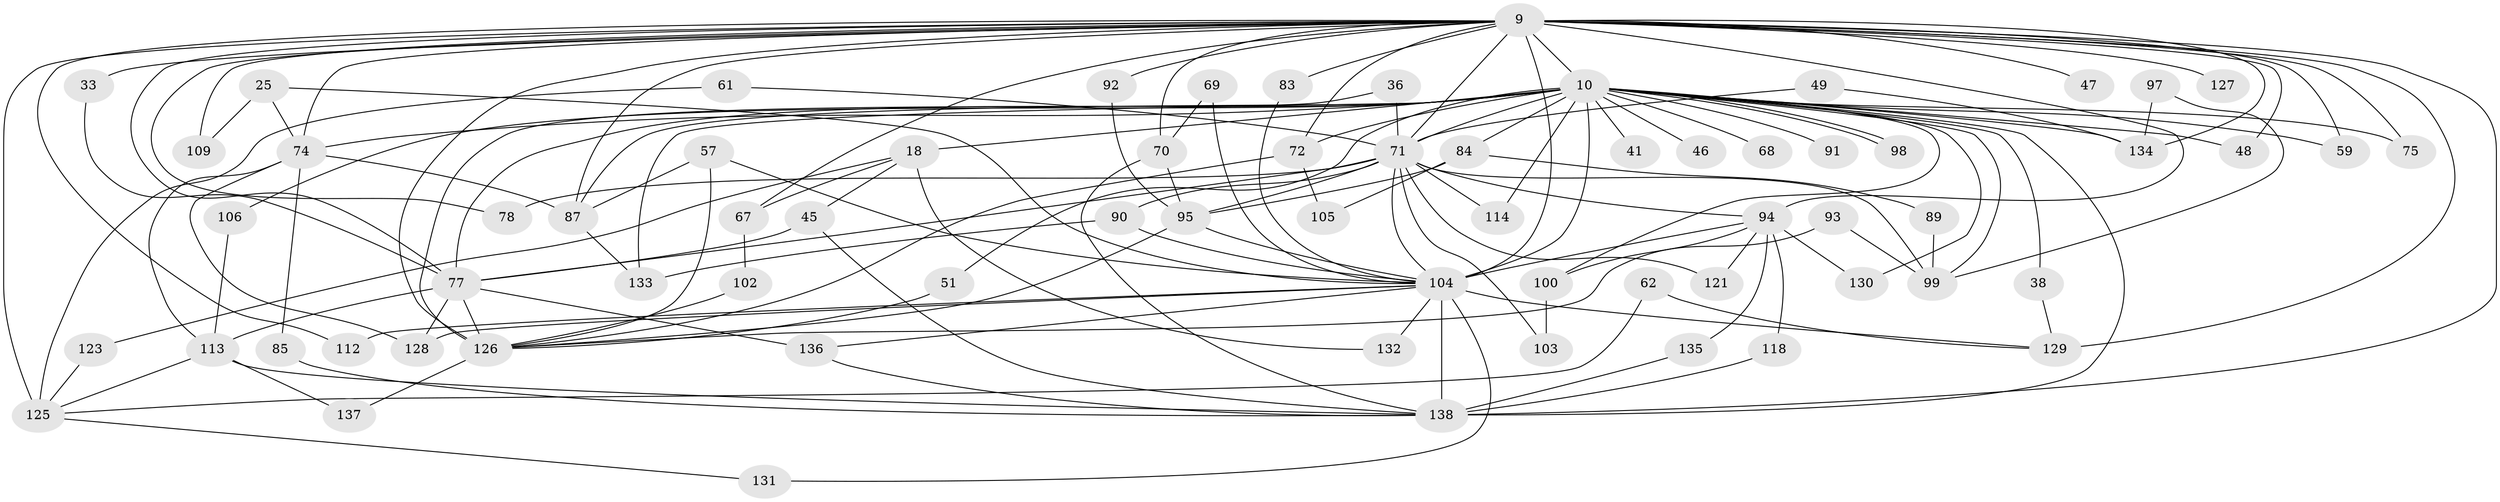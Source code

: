 // original degree distribution, {33: 0.007246376811594203, 21: 0.014492753623188406, 22: 0.007246376811594203, 16: 0.014492753623188406, 17: 0.014492753623188406, 30: 0.007246376811594203, 26: 0.007246376811594203, 6: 0.057971014492753624, 5: 0.021739130434782608, 7: 0.028985507246376812, 4: 0.06521739130434782, 2: 0.4855072463768116, 3: 0.2536231884057971, 8: 0.007246376811594203, 9: 0.007246376811594203}
// Generated by graph-tools (version 1.1) at 2025/46/03/09/25 04:46:22]
// undirected, 69 vertices, 142 edges
graph export_dot {
graph [start="1"]
  node [color=gray90,style=filled];
  9 [super="+1"];
  10 [super="+3+4"];
  18 [super="+11+15"];
  25;
  33;
  36;
  38;
  41;
  45;
  46;
  47 [super="+44"];
  48;
  49;
  51;
  57 [super="+52"];
  59;
  61;
  62;
  67 [super="+20"];
  68;
  69;
  70 [super="+14"];
  71 [super="+8+53"];
  72 [super="+58"];
  74 [super="+64+28"];
  75;
  77 [super="+23+37"];
  78;
  83;
  84;
  85;
  87 [super="+81"];
  89;
  90 [super="+66"];
  91;
  92;
  93;
  94 [super="+19+21"];
  95 [super="+82"];
  97;
  98;
  99 [super="+56"];
  100 [super="+60"];
  102;
  103;
  104 [super="+73+76+6"];
  105;
  106;
  109 [super="+55"];
  112;
  113 [super="+79+101"];
  114;
  118;
  121;
  123;
  125 [super="+124"];
  126 [super="+116+119"];
  127;
  128 [super="+80"];
  129 [super="+110+117"];
  130;
  131;
  132 [super="+107"];
  133 [super="+54"];
  134 [super="+35+115"];
  135;
  136 [super="+96"];
  137;
  138 [super="+86+63+108+120+111"];
  9 -- 10 [weight=8];
  9 -- 33;
  9 -- 75;
  9 -- 78;
  9 -- 83;
  9 -- 92;
  9 -- 94 [weight=3];
  9 -- 125 [weight=4];
  9 -- 127 [weight=2];
  9 -- 129 [weight=3];
  9 -- 67 [weight=2];
  9 -- 74 [weight=2];
  9 -- 104 [weight=6];
  9 -- 109;
  9 -- 47 [weight=2];
  9 -- 48;
  9 -- 112;
  9 -- 59;
  9 -- 70;
  9 -- 87 [weight=2];
  9 -- 71 [weight=4];
  9 -- 72;
  9 -- 134;
  9 -- 77;
  9 -- 138;
  9 -- 126 [weight=6];
  10 -- 46 [weight=2];
  10 -- 72 [weight=2];
  10 -- 77 [weight=3];
  10 -- 91 [weight=2];
  10 -- 98;
  10 -- 98;
  10 -- 106;
  10 -- 114;
  10 -- 133 [weight=3];
  10 -- 18 [weight=3];
  10 -- 100 [weight=2];
  10 -- 38;
  10 -- 41 [weight=2];
  10 -- 99;
  10 -- 130;
  10 -- 68 [weight=2];
  10 -- 71 [weight=10];
  10 -- 75;
  10 -- 84;
  10 -- 87 [weight=3];
  10 -- 48;
  10 -- 51;
  10 -- 59;
  10 -- 104 [weight=11];
  10 -- 134 [weight=4];
  10 -- 138 [weight=5];
  10 -- 74 [weight=2];
  18 -- 67;
  18 -- 132;
  18 -- 123;
  18 -- 45;
  25 -- 109 [weight=2];
  25 -- 104;
  25 -- 74;
  33 -- 77;
  36 -- 71;
  36 -- 126;
  38 -- 129;
  45 -- 77;
  45 -- 138;
  49 -- 71;
  49 -- 134;
  51 -- 126;
  57 -- 104;
  57 -- 87;
  57 -- 126;
  61 -- 125;
  61 -- 71;
  62 -- 125;
  62 -- 129;
  67 -- 102;
  69 -- 70;
  69 -- 104;
  70 -- 95;
  70 -- 138;
  71 -- 78;
  71 -- 90;
  71 -- 99 [weight=2];
  71 -- 103;
  71 -- 114;
  71 -- 121;
  71 -- 104 [weight=5];
  71 -- 95;
  71 -- 94;
  71 -- 77;
  72 -- 105;
  72 -- 126;
  74 -- 85;
  74 -- 87;
  74 -- 128;
  74 -- 113;
  77 -- 128;
  77 -- 113 [weight=2];
  77 -- 136;
  77 -- 126;
  83 -- 104;
  84 -- 89;
  84 -- 105;
  84 -- 95;
  85 -- 138;
  87 -- 133;
  89 -- 99;
  90 -- 104;
  90 -- 133;
  92 -- 95;
  93 -- 99;
  93 -- 126;
  94 -- 121;
  94 -- 104;
  94 -- 130;
  94 -- 100;
  94 -- 118;
  94 -- 135;
  95 -- 104 [weight=2];
  95 -- 126;
  97 -- 99;
  97 -- 134;
  100 -- 103;
  102 -- 126;
  104 -- 131;
  104 -- 132 [weight=2];
  104 -- 136;
  104 -- 112;
  104 -- 128;
  104 -- 138;
  104 -- 129;
  106 -- 113;
  113 -- 137;
  113 -- 125;
  113 -- 138;
  118 -- 138;
  123 -- 125;
  125 -- 131;
  126 -- 137;
  135 -- 138;
  136 -- 138;
}
